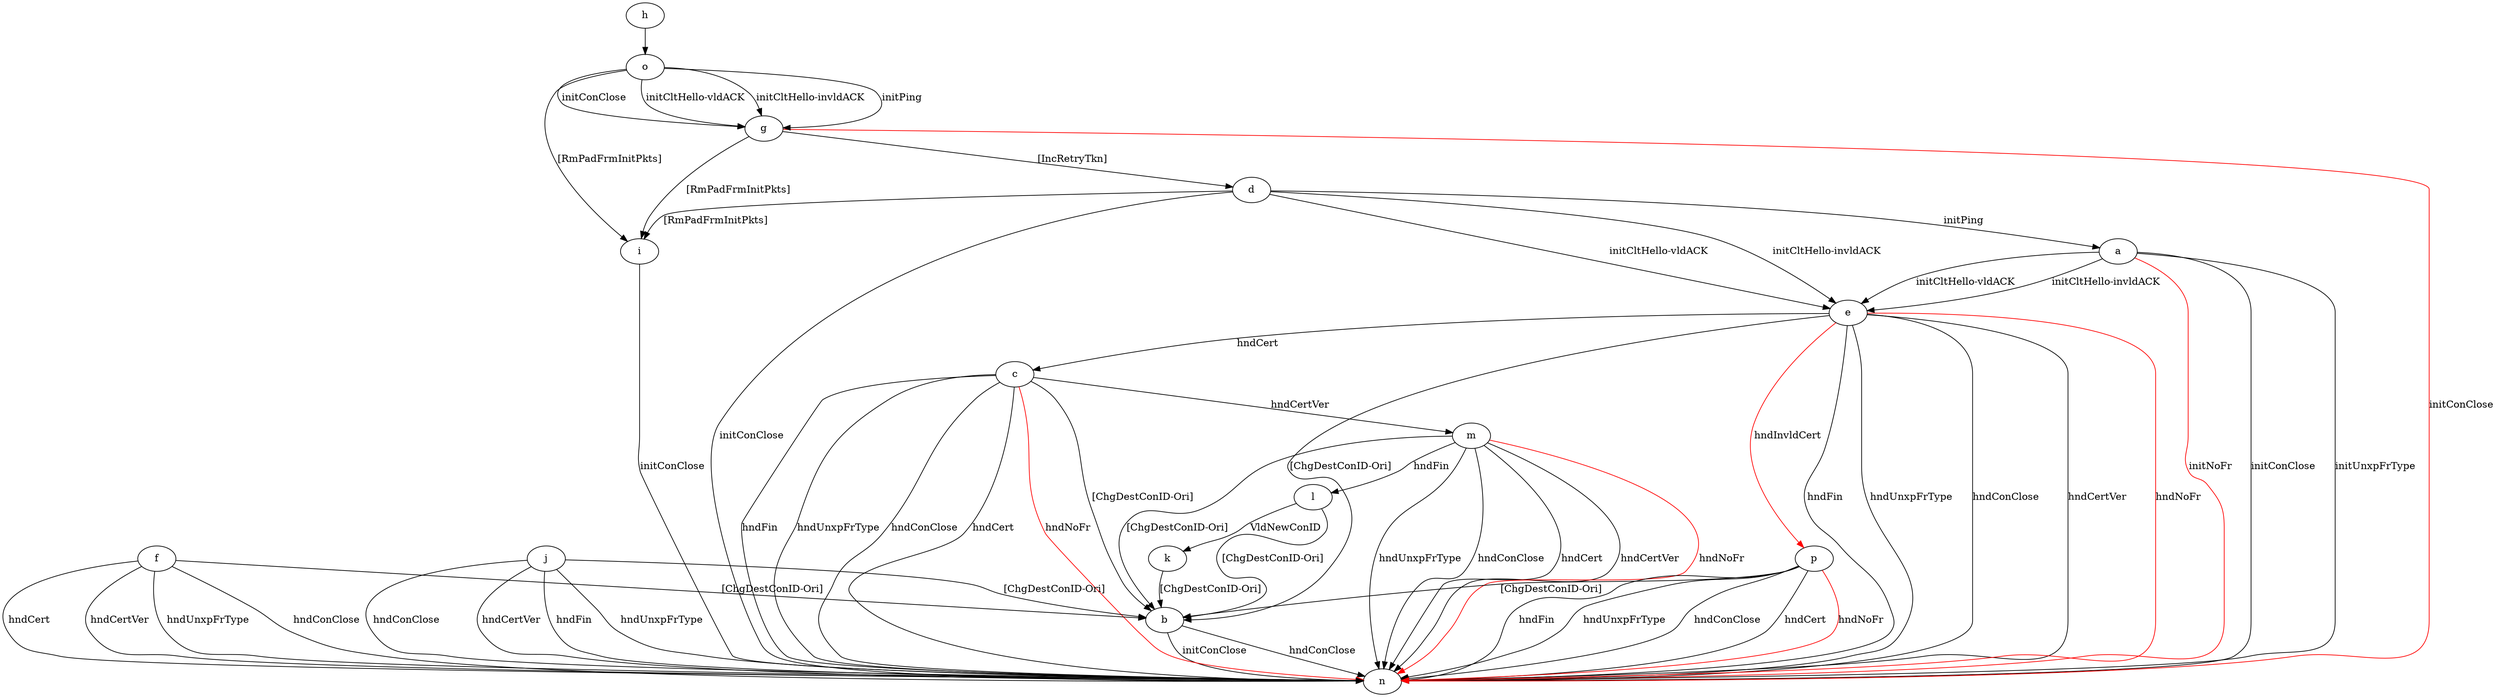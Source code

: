 digraph "" {
	a -> e	[key=0,
		label="initCltHello-vldACK "];
	a -> e	[key=1,
		label="initCltHello-invldACK "];
	a -> n	[key=0,
		label="initConClose "];
	a -> n	[key=1,
		label="initUnxpFrType "];
	a -> n	[key=2,
		color=red,
		label="initNoFr "];
	b -> n	[key=0,
		label="initConClose "];
	b -> n	[key=1,
		label="hndConClose "];
	c -> b	[key=0,
		label="[ChgDestConID-Ori] "];
	c -> m	[key=0,
		label="hndCertVer "];
	c -> n	[key=0,
		label="hndFin "];
	c -> n	[key=1,
		label="hndUnxpFrType "];
	c -> n	[key=2,
		label="hndConClose "];
	c -> n	[key=3,
		label="hndCert "];
	c -> n	[key=4,
		color=red,
		label="hndNoFr "];
	d -> a	[key=0,
		label="initPing "];
	d -> e	[key=0,
		label="initCltHello-vldACK "];
	d -> e	[key=1,
		label="initCltHello-invldACK "];
	d -> i	[key=0,
		label="[RmPadFrmInitPkts] "];
	d -> n	[key=0,
		label="initConClose "];
	e -> b	[key=0,
		label="[ChgDestConID-Ori] "];
	e -> c	[key=0,
		label="hndCert "];
	e -> n	[key=0,
		label="hndFin "];
	e -> n	[key=1,
		label="hndUnxpFrType "];
	e -> n	[key=2,
		label="hndConClose "];
	e -> n	[key=3,
		label="hndCertVer "];
	e -> n	[key=4,
		color=red,
		label="hndNoFr "];
	e -> p	[key=0,
		color=red,
		label="hndInvldCert "];
	f -> b	[key=0,
		label="[ChgDestConID-Ori] "];
	f -> n	[key=0,
		label="hndUnxpFrType "];
	f -> n	[key=1,
		label="hndConClose "];
	f -> n	[key=2,
		label="hndCert "];
	f -> n	[key=3,
		label="hndCertVer "];
	g -> d	[key=0,
		label="[IncRetryTkn] "];
	g -> i	[key=0,
		label="[RmPadFrmInitPkts] "];
	g -> n	[key=0,
		color=red,
		label="initConClose "];
	h -> o	[key=0];
	i -> n	[key=0,
		label="initConClose "];
	j -> b	[key=0,
		label="[ChgDestConID-Ori] "];
	j -> n	[key=0,
		label="hndFin "];
	j -> n	[key=1,
		label="hndUnxpFrType "];
	j -> n	[key=2,
		label="hndConClose "];
	j -> n	[key=3,
		label="hndCertVer "];
	k -> b	[key=0,
		label="[ChgDestConID-Ori] "];
	l -> b	[key=0,
		label="[ChgDestConID-Ori] "];
	l -> k	[key=0,
		label="VldNewConID "];
	m -> b	[key=0,
		label="[ChgDestConID-Ori] "];
	m -> l	[key=0,
		label="hndFin "];
	m -> n	[key=0,
		label="hndUnxpFrType "];
	m -> n	[key=1,
		label="hndConClose "];
	m -> n	[key=2,
		label="hndCert "];
	m -> n	[key=3,
		label="hndCertVer "];
	m -> n	[key=4,
		color=red,
		label="hndNoFr "];
	o -> g	[key=0,
		label="initPing "];
	o -> g	[key=1,
		label="initConClose "];
	o -> g	[key=2,
		label="initCltHello-vldACK "];
	o -> g	[key=3,
		label="initCltHello-invldACK "];
	o -> i	[key=0,
		label="[RmPadFrmInitPkts] "];
	p -> b	[key=0,
		label="[ChgDestConID-Ori] "];
	p -> n	[key=0,
		label="hndFin "];
	p -> n	[key=1,
		label="hndUnxpFrType "];
	p -> n	[key=2,
		label="hndConClose "];
	p -> n	[key=3,
		label="hndCert "];
	p -> n	[key=4,
		color=red,
		label="hndNoFr "];
}
